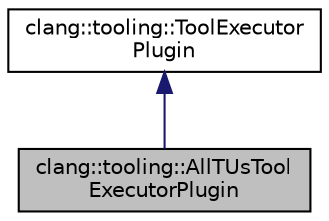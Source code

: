 digraph "clang::tooling::AllTUsToolExecutorPlugin"
{
 // LATEX_PDF_SIZE
  bgcolor="transparent";
  edge [fontname="Helvetica",fontsize="10",labelfontname="Helvetica",labelfontsize="10"];
  node [fontname="Helvetica",fontsize="10",shape=record];
  Node1 [label="clang::tooling::AllTUsTool\lExecutorPlugin",height=0.2,width=0.4,color="black", fillcolor="grey75", style="filled", fontcolor="black",tooltip=" "];
  Node2 -> Node1 [dir="back",color="midnightblue",fontsize="10",style="solid",fontname="Helvetica"];
  Node2 [label="clang::tooling::ToolExecutor\lPlugin",height=0.2,width=0.4,color="black",URL="$classclang_1_1tooling_1_1ToolExecutorPlugin.html",tooltip="Interface for factories that create specific executors."];
}

